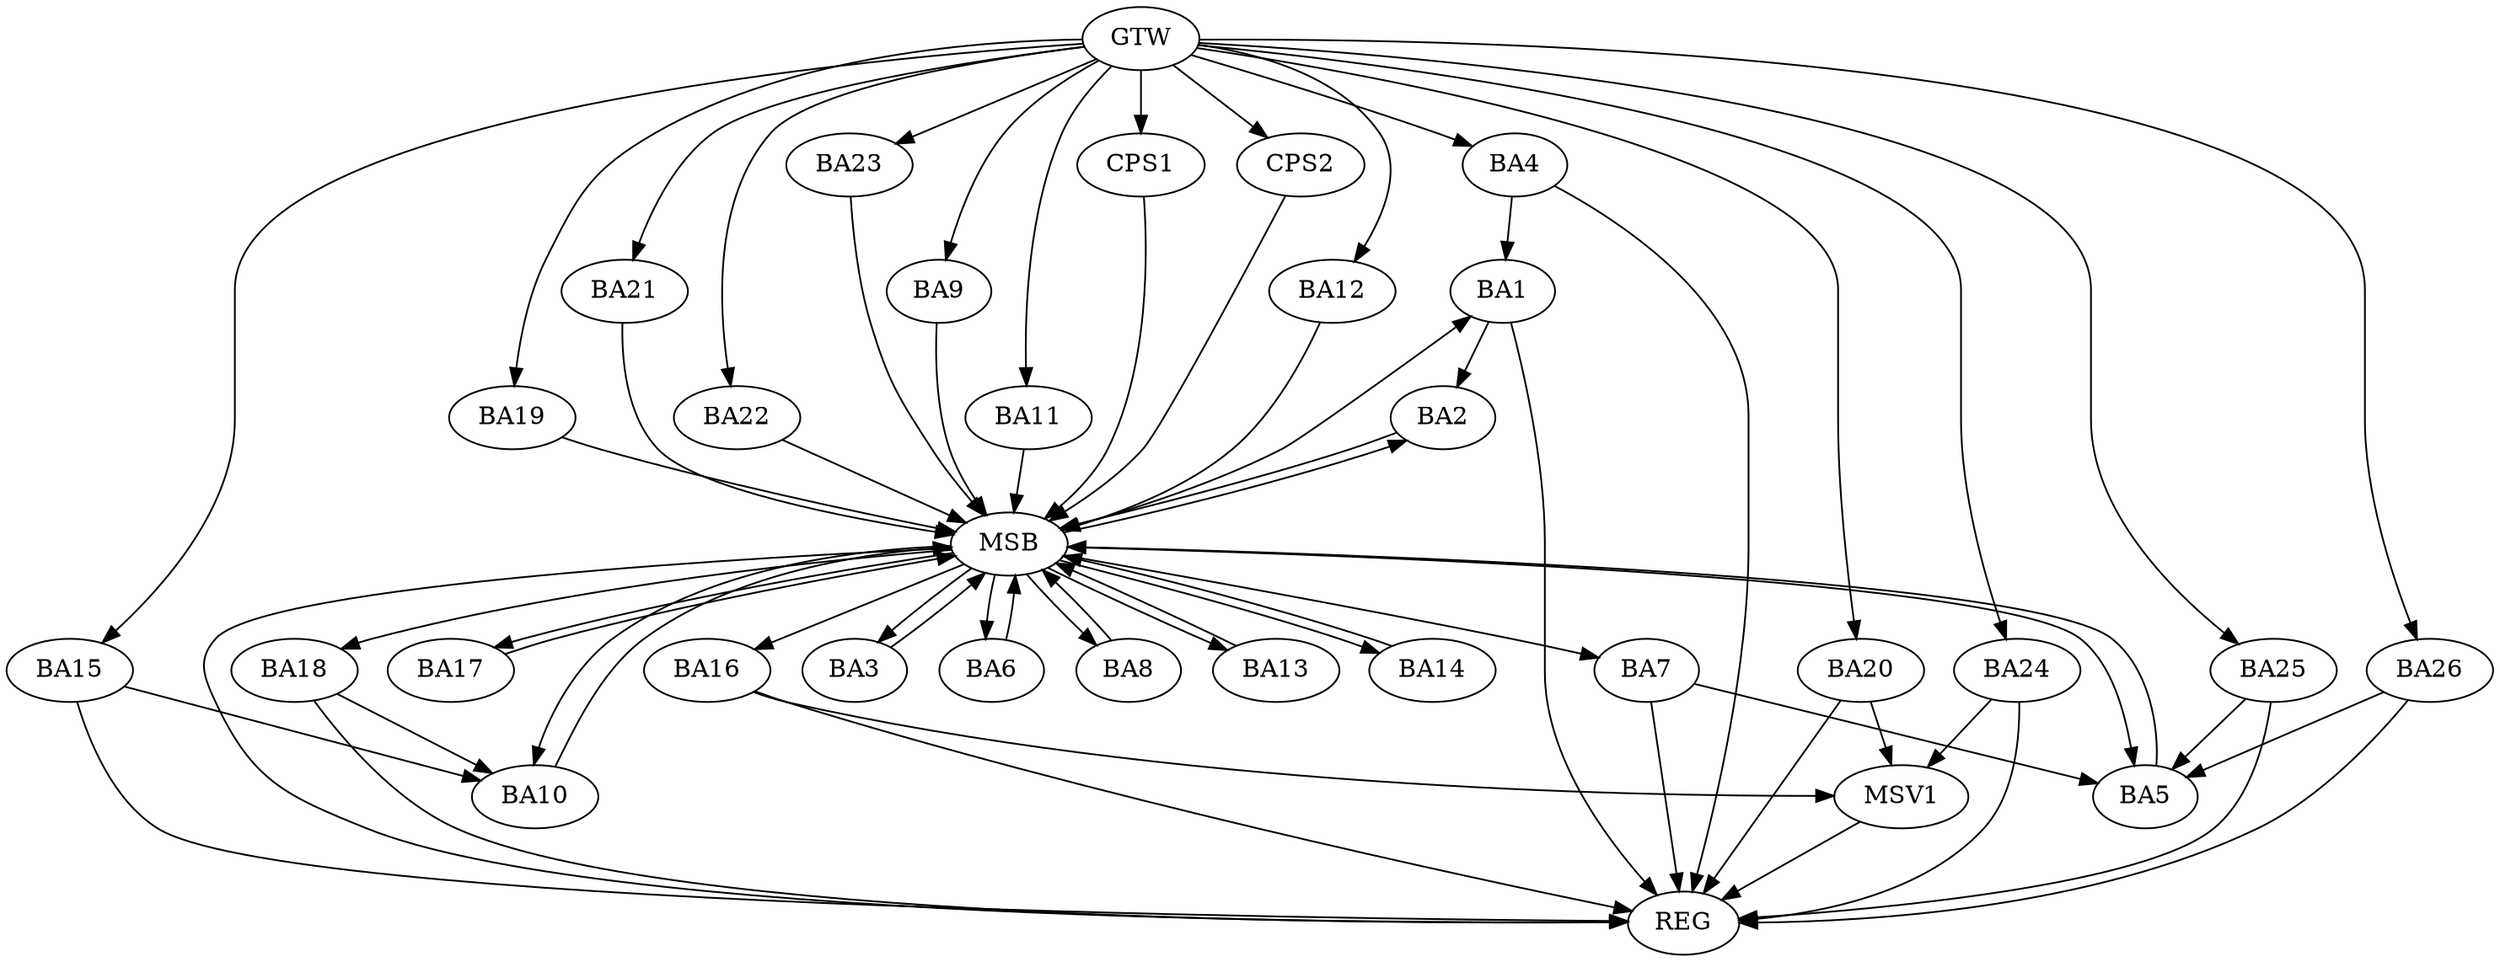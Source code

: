 strict digraph G {
  BA1 [ label="BA1" ];
  BA2 [ label="BA2" ];
  BA3 [ label="BA3" ];
  BA4 [ label="BA4" ];
  BA5 [ label="BA5" ];
  BA6 [ label="BA6" ];
  BA7 [ label="BA7" ];
  BA8 [ label="BA8" ];
  BA9 [ label="BA9" ];
  BA10 [ label="BA10" ];
  BA11 [ label="BA11" ];
  BA12 [ label="BA12" ];
  BA13 [ label="BA13" ];
  BA14 [ label="BA14" ];
  BA15 [ label="BA15" ];
  BA16 [ label="BA16" ];
  BA17 [ label="BA17" ];
  BA18 [ label="BA18" ];
  BA19 [ label="BA19" ];
  BA20 [ label="BA20" ];
  BA21 [ label="BA21" ];
  BA22 [ label="BA22" ];
  BA23 [ label="BA23" ];
  BA24 [ label="BA24" ];
  BA25 [ label="BA25" ];
  BA26 [ label="BA26" ];
  CPS1 [ label="CPS1" ];
  CPS2 [ label="CPS2" ];
  GTW [ label="GTW" ];
  REG [ label="REG" ];
  MSB [ label="MSB" ];
  MSV1 [ label="MSV1" ];
  BA1 -> BA2;
  BA4 -> BA1;
  BA15 -> BA10;
  BA18 -> BA10;
  BA25 -> BA5;
  BA26 -> BA5;
  GTW -> BA4;
  GTW -> BA9;
  GTW -> BA11;
  GTW -> BA12;
  GTW -> BA15;
  GTW -> BA19;
  GTW -> BA20;
  GTW -> BA21;
  GTW -> BA22;
  GTW -> BA23;
  GTW -> BA24;
  GTW -> BA25;
  GTW -> BA26;
  GTW -> CPS1;
  GTW -> CPS2;
  BA1 -> REG;
  BA4 -> REG;
  BA7 -> REG;
  BA15 -> REG;
  BA16 -> REG;
  BA18 -> REG;
  BA20 -> REG;
  BA24 -> REG;
  BA25 -> REG;
  BA26 -> REG;
  BA2 -> MSB;
  MSB -> BA1;
  MSB -> REG;
  BA3 -> MSB;
  MSB -> BA2;
  BA5 -> MSB;
  BA6 -> MSB;
  BA8 -> MSB;
  BA9 -> MSB;
  BA10 -> MSB;
  MSB -> BA5;
  BA11 -> MSB;
  MSB -> BA10;
  BA12 -> MSB;
  BA13 -> MSB;
  BA14 -> MSB;
  MSB -> BA8;
  BA17 -> MSB;
  BA19 -> MSB;
  MSB -> BA16;
  BA21 -> MSB;
  BA22 -> MSB;
  MSB -> BA13;
  BA23 -> MSB;
  MSB -> BA14;
  CPS1 -> MSB;
  MSB -> BA6;
  MSB -> BA18;
  CPS2 -> MSB;
  MSB -> BA17;
  MSB -> BA3;
  MSB -> BA7;
  BA7 -> BA5;
  BA16 -> MSV1;
  BA20 -> MSV1;
  BA24 -> MSV1;
  MSV1 -> REG;
}
